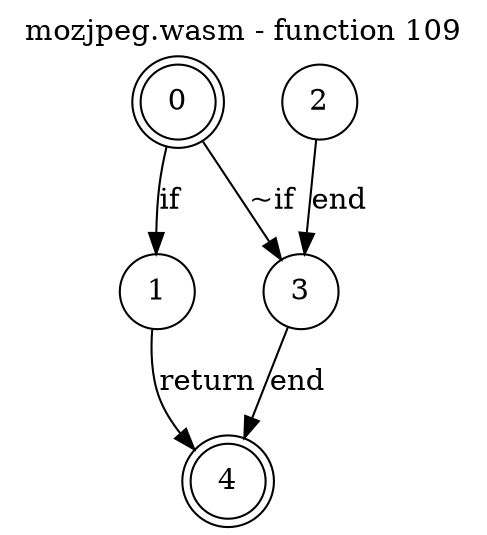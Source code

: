 digraph finite_state_machine {
    label = "mozjpeg.wasm - function 109"
    labelloc =  t
    labelfontsize = 16
    labelfontcolor = black
    labelfontname = "Helvetica"
    node [shape = doublecircle]; 0 4;
    node [shape = circle];
    0 -> 1[label = "if"];
    0 -> 3[label = "~if"];
    1 -> 4[label = "return"];
    2 -> 3[label = "end"];
    3 -> 4[label = "end"];
}
